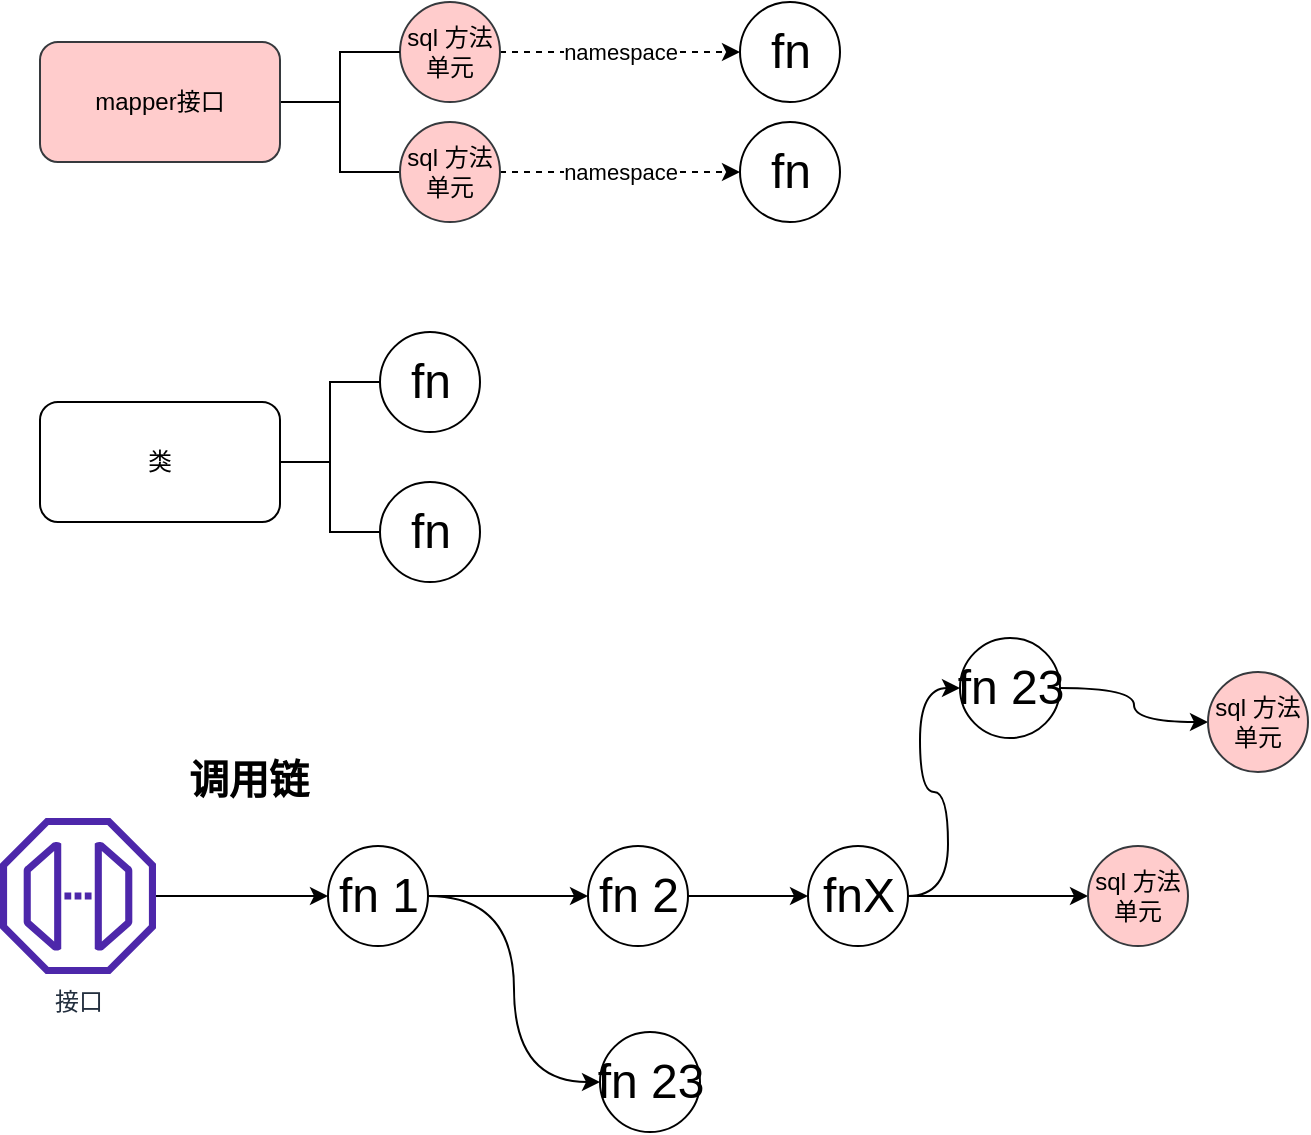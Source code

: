 <mxfile version="24.4.8" type="device" pages="7">
  <diagram name="逻辑结构" id="wzI5QQDXtyOW2s7RpWYc">
    <mxGraphModel dx="2224" dy="817" grid="1" gridSize="10" guides="1" tooltips="1" connect="1" arrows="1" fold="1" page="1" pageScale="1" pageWidth="827" pageHeight="1169" math="0" shadow="0">
      <root>
        <mxCell id="0" />
        <mxCell id="1" parent="0" />
        <mxCell id="XVVTO5crl5HQDx7KpsBY-3" value="namespace" style="edgeStyle=orthogonalEdgeStyle;rounded=0;orthogonalLoop=1;jettySize=auto;html=1;entryX=0;entryY=0.5;entryDx=0;entryDy=0;entryPerimeter=0;dashed=1;" parent="1" source="Cn-hPf7OGAGF8lIj-9K2-1" target="XVVTO5crl5HQDx7KpsBY-1" edge="1">
          <mxGeometry relative="1" as="geometry" />
        </mxCell>
        <mxCell id="Cn-hPf7OGAGF8lIj-9K2-1" value="sql 方法单元" style="ellipse;whiteSpace=wrap;html=1;aspect=fixed;fillColor=#ffcccc;strokeColor=#36393d;" parent="1" vertex="1">
          <mxGeometry x="-40" y="125" width="50" height="50" as="geometry" />
        </mxCell>
        <mxCell id="Cn-hPf7OGAGF8lIj-9K2-20" style="edgeStyle=orthogonalEdgeStyle;rounded=0;orthogonalLoop=1;jettySize=auto;html=1;endArrow=none;endFill=0;" parent="1" source="Cn-hPf7OGAGF8lIj-9K2-2" target="Cn-hPf7OGAGF8lIj-9K2-1" edge="1">
          <mxGeometry relative="1" as="geometry" />
        </mxCell>
        <mxCell id="Cn-hPf7OGAGF8lIj-9K2-21" style="edgeStyle=orthogonalEdgeStyle;rounded=0;orthogonalLoop=1;jettySize=auto;html=1;entryX=0;entryY=0.5;entryDx=0;entryDy=0;endArrow=none;endFill=0;" parent="1" source="Cn-hPf7OGAGF8lIj-9K2-2" target="Cn-hPf7OGAGF8lIj-9K2-22" edge="1">
          <mxGeometry relative="1" as="geometry">
            <mxPoint x="-50" y="225" as="targetPoint" />
          </mxGeometry>
        </mxCell>
        <mxCell id="Cn-hPf7OGAGF8lIj-9K2-2" value="mapper接口" style="rounded=1;whiteSpace=wrap;html=1;fillColor=#ffcccc;strokeColor=#36393d;" parent="1" vertex="1">
          <mxGeometry x="-220" y="145" width="120" height="60" as="geometry" />
        </mxCell>
        <mxCell id="Cn-hPf7OGAGF8lIj-9K2-24" style="edgeStyle=orthogonalEdgeStyle;rounded=0;orthogonalLoop=1;jettySize=auto;html=1;entryX=0;entryY=0.5;entryDx=0;entryDy=0;entryPerimeter=0;" parent="1" source="Cn-hPf7OGAGF8lIj-9K2-3" target="Cn-hPf7OGAGF8lIj-9K2-17" edge="1">
          <mxGeometry relative="1" as="geometry" />
        </mxCell>
        <mxCell id="Cn-hPf7OGAGF8lIj-9K2-3" value="接口" style="sketch=0;outlineConnect=0;fontColor=#232F3E;gradientColor=none;fillColor=#4D27AA;strokeColor=none;dashed=0;verticalLabelPosition=bottom;verticalAlign=top;align=center;html=1;fontSize=12;fontStyle=0;aspect=fixed;pointerEvents=1;shape=mxgraph.aws4.endpoint;" parent="1" vertex="1">
          <mxGeometry x="-240" y="533" width="78" height="78" as="geometry" />
        </mxCell>
        <mxCell id="Cn-hPf7OGAGF8lIj-9K2-8" value="fn" style="shape=mxgraph.electrical.abstract.function;html=1;shadow=0;dashed=0;align=center;strokeWidth=1;fontSize=24" parent="1" vertex="1">
          <mxGeometry x="-50" y="290" width="50" height="50" as="geometry" />
        </mxCell>
        <mxCell id="Cn-hPf7OGAGF8lIj-9K2-11" style="edgeStyle=orthogonalEdgeStyle;rounded=0;orthogonalLoop=1;jettySize=auto;html=1;entryX=0;entryY=0.5;entryDx=0;entryDy=0;entryPerimeter=0;endArrow=none;endFill=0;" parent="1" source="Cn-hPf7OGAGF8lIj-9K2-10" target="Cn-hPf7OGAGF8lIj-9K2-8" edge="1">
          <mxGeometry relative="1" as="geometry" />
        </mxCell>
        <mxCell id="Cn-hPf7OGAGF8lIj-9K2-13" style="edgeStyle=orthogonalEdgeStyle;rounded=0;orthogonalLoop=1;jettySize=auto;html=1;endArrow=none;endFill=0;" parent="1" source="Cn-hPf7OGAGF8lIj-9K2-10" target="Cn-hPf7OGAGF8lIj-9K2-12" edge="1">
          <mxGeometry relative="1" as="geometry" />
        </mxCell>
        <mxCell id="Cn-hPf7OGAGF8lIj-9K2-10" value="类" style="rounded=1;whiteSpace=wrap;html=1;" parent="1" vertex="1">
          <mxGeometry x="-220" y="325" width="120" height="60" as="geometry" />
        </mxCell>
        <mxCell id="Cn-hPf7OGAGF8lIj-9K2-12" value="fn" style="shape=mxgraph.electrical.abstract.function;html=1;shadow=0;dashed=0;align=center;strokeWidth=1;fontSize=24" parent="1" vertex="1">
          <mxGeometry x="-50" y="365" width="50" height="50" as="geometry" />
        </mxCell>
        <mxCell id="Cn-hPf7OGAGF8lIj-9K2-26" style="edgeStyle=orthogonalEdgeStyle;rounded=0;orthogonalLoop=1;jettySize=auto;html=1;exitX=1;exitY=0.5;exitDx=0;exitDy=0;exitPerimeter=0;entryX=0;entryY=0.5;entryDx=0;entryDy=0;" parent="1" source="Cn-hPf7OGAGF8lIj-9K2-14" target="Cn-hPf7OGAGF8lIj-9K2-25" edge="1">
          <mxGeometry relative="1" as="geometry" />
        </mxCell>
        <mxCell id="N62CyuTJToG6WbU0pG4c-4" style="edgeStyle=orthogonalEdgeStyle;curved=1;rounded=0;orthogonalLoop=1;jettySize=auto;html=1;entryX=0;entryY=0.5;entryDx=0;entryDy=0;entryPerimeter=0;" parent="1" source="Cn-hPf7OGAGF8lIj-9K2-14" target="N62CyuTJToG6WbU0pG4c-3" edge="1">
          <mxGeometry relative="1" as="geometry" />
        </mxCell>
        <mxCell id="Cn-hPf7OGAGF8lIj-9K2-14" value="fnX" style="shape=mxgraph.electrical.abstract.function;html=1;shadow=0;dashed=0;align=center;strokeWidth=1;fontSize=24" parent="1" vertex="1">
          <mxGeometry x="164" y="547" width="50" height="50" as="geometry" />
        </mxCell>
        <mxCell id="Cn-hPf7OGAGF8lIj-9K2-16" style="edgeStyle=orthogonalEdgeStyle;rounded=0;orthogonalLoop=1;jettySize=auto;html=1;exitX=1;exitY=0.5;exitDx=0;exitDy=0;exitPerimeter=0;" parent="1" source="Cn-hPf7OGAGF8lIj-9K2-15" target="Cn-hPf7OGAGF8lIj-9K2-14" edge="1">
          <mxGeometry relative="1" as="geometry" />
        </mxCell>
        <mxCell id="Cn-hPf7OGAGF8lIj-9K2-15" value="fn 2" style="shape=mxgraph.electrical.abstract.function;html=1;shadow=0;dashed=0;align=center;strokeWidth=1;fontSize=24" parent="1" vertex="1">
          <mxGeometry x="54" y="547" width="50" height="50" as="geometry" />
        </mxCell>
        <mxCell id="Cn-hPf7OGAGF8lIj-9K2-18" style="edgeStyle=orthogonalEdgeStyle;rounded=0;orthogonalLoop=1;jettySize=auto;html=1;" parent="1" source="Cn-hPf7OGAGF8lIj-9K2-17" target="Cn-hPf7OGAGF8lIj-9K2-15" edge="1">
          <mxGeometry relative="1" as="geometry" />
        </mxCell>
        <mxCell id="N62CyuTJToG6WbU0pG4c-2" style="edgeStyle=orthogonalEdgeStyle;curved=1;rounded=0;orthogonalLoop=1;jettySize=auto;html=1;exitX=1;exitY=0.5;exitDx=0;exitDy=0;exitPerimeter=0;entryX=0;entryY=0.5;entryDx=0;entryDy=0;entryPerimeter=0;" parent="1" source="Cn-hPf7OGAGF8lIj-9K2-17" target="N62CyuTJToG6WbU0pG4c-1" edge="1">
          <mxGeometry relative="1" as="geometry" />
        </mxCell>
        <mxCell id="Cn-hPf7OGAGF8lIj-9K2-17" value="fn 1" style="shape=mxgraph.electrical.abstract.function;html=1;shadow=0;dashed=0;align=center;strokeWidth=1;fontSize=24" parent="1" vertex="1">
          <mxGeometry x="-76" y="547" width="50" height="50" as="geometry" />
        </mxCell>
        <mxCell id="Cn-hPf7OGAGF8lIj-9K2-19" value="&lt;b style=&quot;font-size: 20px;&quot;&gt;调用链&lt;/b&gt;" style="text;html=1;align=center;verticalAlign=middle;resizable=0;points=[];autosize=1;strokeColor=none;fillColor=none;" parent="1" vertex="1">
          <mxGeometry x="-156" y="493" width="80" height="40" as="geometry" />
        </mxCell>
        <mxCell id="XVVTO5crl5HQDx7KpsBY-4" value="namespace" style="edgeStyle=orthogonalEdgeStyle;rounded=0;orthogonalLoop=1;jettySize=auto;html=1;entryX=0;entryY=0.5;entryDx=0;entryDy=0;entryPerimeter=0;dashed=1;" parent="1" source="Cn-hPf7OGAGF8lIj-9K2-22" target="XVVTO5crl5HQDx7KpsBY-2" edge="1">
          <mxGeometry relative="1" as="geometry" />
        </mxCell>
        <mxCell id="Cn-hPf7OGAGF8lIj-9K2-22" value="sql 方法单元" style="ellipse;whiteSpace=wrap;html=1;aspect=fixed;fillColor=#ffcccc;strokeColor=#36393d;" parent="1" vertex="1">
          <mxGeometry x="-40" y="185" width="50" height="50" as="geometry" />
        </mxCell>
        <mxCell id="Cn-hPf7OGAGF8lIj-9K2-25" value="sql 方法单元" style="ellipse;whiteSpace=wrap;html=1;aspect=fixed;fillColor=#ffcccc;strokeColor=#36393d;" parent="1" vertex="1">
          <mxGeometry x="304" y="547" width="50" height="50" as="geometry" />
        </mxCell>
        <mxCell id="XVVTO5crl5HQDx7KpsBY-1" value="fn" style="shape=mxgraph.electrical.abstract.function;html=1;shadow=0;dashed=0;align=center;strokeWidth=1;fontSize=24" parent="1" vertex="1">
          <mxGeometry x="130" y="125" width="50" height="50" as="geometry" />
        </mxCell>
        <mxCell id="XVVTO5crl5HQDx7KpsBY-2" value="fn" style="shape=mxgraph.electrical.abstract.function;html=1;shadow=0;dashed=0;align=center;strokeWidth=1;fontSize=24" parent="1" vertex="1">
          <mxGeometry x="130" y="185" width="50" height="50" as="geometry" />
        </mxCell>
        <mxCell id="N62CyuTJToG6WbU0pG4c-1" value="fn 23" style="shape=mxgraph.electrical.abstract.function;html=1;shadow=0;dashed=0;align=center;strokeWidth=1;fontSize=24" parent="1" vertex="1">
          <mxGeometry x="60" y="640" width="50" height="50" as="geometry" />
        </mxCell>
        <mxCell id="N62CyuTJToG6WbU0pG4c-6" style="edgeStyle=orthogonalEdgeStyle;curved=1;rounded=0;orthogonalLoop=1;jettySize=auto;html=1;entryX=0;entryY=0.5;entryDx=0;entryDy=0;" parent="1" source="N62CyuTJToG6WbU0pG4c-3" target="N62CyuTJToG6WbU0pG4c-5" edge="1">
          <mxGeometry relative="1" as="geometry" />
        </mxCell>
        <mxCell id="N62CyuTJToG6WbU0pG4c-3" value="fn 23" style="shape=mxgraph.electrical.abstract.function;html=1;shadow=0;dashed=0;align=center;strokeWidth=1;fontSize=24" parent="1" vertex="1">
          <mxGeometry x="240" y="443" width="50" height="50" as="geometry" />
        </mxCell>
        <mxCell id="N62CyuTJToG6WbU0pG4c-5" value="sql 方法单元" style="ellipse;whiteSpace=wrap;html=1;aspect=fixed;fillColor=#ffcccc;strokeColor=#36393d;" parent="1" vertex="1">
          <mxGeometry x="364" y="460" width="50" height="50" as="geometry" />
        </mxCell>
      </root>
    </mxGraphModel>
  </diagram>
  <diagram id="GqTzQstrle28dmK3oEro" name="代码解析器">
    <mxGraphModel dx="1936" dy="1824" grid="1" gridSize="10" guides="1" tooltips="1" connect="1" arrows="1" fold="1" page="1" pageScale="1" pageWidth="827" pageHeight="1169" math="0" shadow="0">
      <root>
        <mxCell id="0" />
        <mxCell id="1" parent="0" />
        <mxCell id="2RRzTl5kCZ4lqZ2NzNry-1" value="sql mxl文本" style="html=1;verticalLabelPosition=bottom;align=center;labelBackgroundColor=#ffffff;verticalAlign=top;strokeWidth=2;strokeColor=#36393d;shadow=0;dashed=0;shape=mxgraph.ios7.icons.document;fillColor=#ffcccc;" parent="1" vertex="1">
          <mxGeometry x="-310" y="185" width="50" height="75" as="geometry" />
        </mxCell>
        <mxCell id="2RRzTl5kCZ4lqZ2NzNry-2" style="edgeStyle=orthogonalEdgeStyle;rounded=0;orthogonalLoop=1;jettySize=auto;html=1;entryX=0.1;entryY=0.5;entryDx=0;entryDy=0;entryPerimeter=0;" parent="1" source="2RRzTl5kCZ4lqZ2NzNry-3" target="2RRzTl5kCZ4lqZ2NzNry-4" edge="1">
          <mxGeometry relative="1" as="geometry" />
        </mxCell>
        <mxCell id="2RRzTl5kCZ4lqZ2NzNry-3" value="xml代码文本&lt;br&gt;解析器" style="rounded=1;whiteSpace=wrap;html=1;" parent="1" vertex="1">
          <mxGeometry x="-90" y="200" width="120" height="60" as="geometry" />
        </mxCell>
        <mxCell id="2RRzTl5kCZ4lqZ2NzNry-4" value="" style="shape=curlyBracket;whiteSpace=wrap;html=1;rounded=1;labelPosition=left;verticalLabelPosition=middle;align=right;verticalAlign=middle;" parent="1" vertex="1">
          <mxGeometry x="90" y="130" width="40" height="200" as="geometry" />
        </mxCell>
        <mxCell id="2RRzTl5kCZ4lqZ2NzNry-7" style="edgeStyle=orthogonalEdgeStyle;rounded=0;orthogonalLoop=1;jettySize=auto;html=1;entryX=0;entryY=0.5;entryDx=0;entryDy=0;" parent="1" source="2RRzTl5kCZ4lqZ2NzNry-8" target="PyG1PNLJajJWmd28tjL7-1" edge="1">
          <mxGeometry relative="1" as="geometry">
            <mxPoint x="330" y="140" as="targetPoint" />
          </mxGeometry>
        </mxCell>
        <mxCell id="2RRzTl5kCZ4lqZ2NzNry-8" value="sql 内容块" style="rounded=1;whiteSpace=wrap;html=1;" parent="1" vertex="1">
          <mxGeometry x="140" y="110" width="120" height="60" as="geometry" />
        </mxCell>
        <mxCell id="2RRzTl5kCZ4lqZ2NzNry-9" style="edgeStyle=orthogonalEdgeStyle;rounded=0;orthogonalLoop=1;jettySize=auto;html=1;entryX=0;entryY=0.5;entryDx=0;entryDy=0;" parent="1" source="2RRzTl5kCZ4lqZ2NzNry-10" target="PyG1PNLJajJWmd28tjL7-3" edge="1">
          <mxGeometry relative="1" as="geometry">
            <mxPoint x="330" y="230" as="targetPoint" />
          </mxGeometry>
        </mxCell>
        <mxCell id="2RRzTl5kCZ4lqZ2NzNry-10" value="sql 内容块" style="rounded=1;whiteSpace=wrap;html=1;" parent="1" vertex="1">
          <mxGeometry x="140" y="200" width="120" height="60" as="geometry" />
        </mxCell>
        <mxCell id="2RRzTl5kCZ4lqZ2NzNry-11" style="edgeStyle=orthogonalEdgeStyle;rounded=0;orthogonalLoop=1;jettySize=auto;html=1;entryX=0;entryY=0.5;entryDx=0;entryDy=0;" parent="1" source="2RRzTl5kCZ4lqZ2NzNry-12" target="PyG1PNLJajJWmd28tjL7-2" edge="1">
          <mxGeometry relative="1" as="geometry">
            <mxPoint x="330" y="320" as="targetPoint" />
          </mxGeometry>
        </mxCell>
        <mxCell id="2RRzTl5kCZ4lqZ2NzNry-12" value="sql 内容块" style="rounded=1;whiteSpace=wrap;html=1;" parent="1" vertex="1">
          <mxGeometry x="140" y="290" width="120" height="60" as="geometry" />
        </mxCell>
        <mxCell id="2RRzTl5kCZ4lqZ2NzNry-14" style="edgeStyle=orthogonalEdgeStyle;rounded=0;orthogonalLoop=1;jettySize=auto;html=1;entryX=0;entryY=0.5;entryDx=0;entryDy=0;exitX=1.03;exitY=0.59;exitDx=0;exitDy=0;exitPerimeter=0;" parent="1" source="2RRzTl5kCZ4lqZ2NzNry-1" target="2RRzTl5kCZ4lqZ2NzNry-3" edge="1">
          <mxGeometry relative="1" as="geometry">
            <mxPoint x="-260" y="230" as="sourcePoint" />
          </mxGeometry>
        </mxCell>
        <mxCell id="PyG1PNLJajJWmd28tjL7-1" value="sql 方法单元" style="ellipse;whiteSpace=wrap;html=1;aspect=fixed;fillColor=#ffcccc;strokeColor=#36393d;" parent="1" vertex="1">
          <mxGeometry x="330" y="115" width="50" height="50" as="geometry" />
        </mxCell>
        <mxCell id="PyG1PNLJajJWmd28tjL7-2" value="sql 方法单元" style="ellipse;whiteSpace=wrap;html=1;aspect=fixed;fillColor=#ffcccc;strokeColor=#36393d;" parent="1" vertex="1">
          <mxGeometry x="330" y="295" width="50" height="50" as="geometry" />
        </mxCell>
        <mxCell id="PyG1PNLJajJWmd28tjL7-3" value="sql 方法单元" style="ellipse;whiteSpace=wrap;html=1;aspect=fixed;fillColor=#ffcccc;strokeColor=#36393d;" parent="1" vertex="1">
          <mxGeometry x="330" y="205" width="50" height="50" as="geometry" />
        </mxCell>
        <mxCell id="WNjVGBiuEntIVNxi0-m8-2" style="edgeStyle=orthogonalEdgeStyle;rounded=0;orthogonalLoop=1;jettySize=auto;html=1;entryX=0;entryY=0.5;entryDx=0;entryDy=0;" parent="1" source="WNjVGBiuEntIVNxi0-m8-1" target="WNjVGBiuEntIVNxi0-m8-3" edge="1">
          <mxGeometry relative="1" as="geometry">
            <mxPoint x="-130" y="-50" as="targetPoint" />
          </mxGeometry>
        </mxCell>
        <mxCell id="WNjVGBiuEntIVNxi0-m8-1" value=".class 文件" style="html=1;verticalLabelPosition=bottom;align=center;labelBackgroundColor=#ffffff;verticalAlign=top;strokeWidth=2;strokeColor=#9673a6;shadow=0;dashed=0;shape=mxgraph.ios7.icons.document;fillColor=#e1d5e7;" parent="1" vertex="1">
          <mxGeometry x="-310" y="-87.5" width="50" height="75" as="geometry" />
        </mxCell>
        <mxCell id="WNjVGBiuEntIVNxi0-m8-14" style="edgeStyle=orthogonalEdgeStyle;rounded=0;orthogonalLoop=1;jettySize=auto;html=1;entryX=0.1;entryY=0.5;entryDx=0;entryDy=0;entryPerimeter=0;" parent="1" source="WNjVGBiuEntIVNxi0-m8-3" target="WNjVGBiuEntIVNxi0-m8-4" edge="1">
          <mxGeometry relative="1" as="geometry" />
        </mxCell>
        <mxCell id="WNjVGBiuEntIVNxi0-m8-3" value="sootup 字节码解析器" style="rounded=1;whiteSpace=wrap;html=1;" parent="1" vertex="1">
          <mxGeometry x="-110" y="-80" width="120" height="60" as="geometry" />
        </mxCell>
        <mxCell id="WNjVGBiuEntIVNxi0-m8-4" value="" style="shape=curlyBracket;whiteSpace=wrap;html=1;rounded=1;labelPosition=left;verticalLabelPosition=middle;align=right;verticalAlign=middle;" parent="1" vertex="1">
          <mxGeometry x="80" y="-150" width="40" height="200" as="geometry" />
        </mxCell>
        <mxCell id="WNjVGBiuEntIVNxi0-m8-5" value="fn" style="shape=mxgraph.electrical.abstract.function;html=1;shadow=0;dashed=0;align=center;strokeWidth=1;fontSize=24" parent="1" vertex="1">
          <mxGeometry x="160" y="-180" width="50" height="50" as="geometry" />
        </mxCell>
        <mxCell id="WNjVGBiuEntIVNxi0-m8-6" value="fn" style="shape=mxgraph.electrical.abstract.function;html=1;shadow=0;dashed=0;align=center;strokeWidth=1;fontSize=24" parent="1" vertex="1">
          <mxGeometry x="160" y="-90" width="50" height="50" as="geometry" />
        </mxCell>
        <mxCell id="WNjVGBiuEntIVNxi0-m8-13" value="fn" style="shape=mxgraph.electrical.abstract.function;html=1;shadow=0;dashed=0;align=center;strokeWidth=1;fontSize=24" parent="1" vertex="1">
          <mxGeometry x="160" width="50" height="50" as="geometry" />
        </mxCell>
        <mxCell id="WNjVGBiuEntIVNxi0-m8-15" value="class  type Hierarchy" style="swimlane;startSize=20;horizontal=1;childLayout=treeLayout;horizontalTree=0;resizable=0;containerType=tree;fontSize=12;" parent="1" vertex="1">
          <mxGeometry x="260" y="-160" width="280" height="190" as="geometry" />
        </mxCell>
        <mxCell id="WNjVGBiuEntIVNxi0-m8-16" value="partent" style="whiteSpace=wrap;html=1;" parent="WNjVGBiuEntIVNxi0-m8-15" vertex="1">
          <mxGeometry x="90" y="40" width="100" height="40" as="geometry" />
        </mxCell>
        <mxCell id="WNjVGBiuEntIVNxi0-m8-17" value="Child 1" style="whiteSpace=wrap;html=1;" parent="WNjVGBiuEntIVNxi0-m8-15" vertex="1">
          <mxGeometry x="20" y="130" width="100" height="40" as="geometry" />
        </mxCell>
        <mxCell id="WNjVGBiuEntIVNxi0-m8-18" value="" style="edgeStyle=elbowEdgeStyle;elbow=vertical;html=1;rounded=1;curved=0;sourcePerimeterSpacing=0;targetPerimeterSpacing=0;startSize=6;endSize=6;" parent="WNjVGBiuEntIVNxi0-m8-15" source="WNjVGBiuEntIVNxi0-m8-16" target="WNjVGBiuEntIVNxi0-m8-17" edge="1">
          <mxGeometry relative="1" as="geometry" />
        </mxCell>
        <mxCell id="WNjVGBiuEntIVNxi0-m8-19" value="Child 2" style="whiteSpace=wrap;html=1;" parent="WNjVGBiuEntIVNxi0-m8-15" vertex="1">
          <mxGeometry x="160" y="130" width="100" height="40" as="geometry" />
        </mxCell>
        <mxCell id="WNjVGBiuEntIVNxi0-m8-20" value="" style="edgeStyle=elbowEdgeStyle;elbow=vertical;html=1;rounded=1;curved=0;sourcePerimeterSpacing=0;targetPerimeterSpacing=0;startSize=6;endSize=6;" parent="WNjVGBiuEntIVNxi0-m8-15" source="WNjVGBiuEntIVNxi0-m8-16" target="WNjVGBiuEntIVNxi0-m8-19" edge="1">
          <mxGeometry relative="1" as="geometry" />
        </mxCell>
      </root>
    </mxGraphModel>
  </diagram>
  <diagram id="8yG1hDNmpiNghqKl5Uv5" name="工作流程图">
    <mxGraphModel dx="2224" dy="817" grid="1" gridSize="10" guides="1" tooltips="1" connect="1" arrows="1" fold="1" page="1" pageScale="1" pageWidth="827" pageHeight="1169" math="0" shadow="0">
      <root>
        <mxCell id="0" />
        <mxCell id="1" parent="0" />
        <mxCell id="f1t-it8e9iLRBK-_TcZ8-14" style="rounded=0;orthogonalLoop=1;jettySize=auto;html=1;exitX=0;exitY=1;exitDx=0;exitDy=0;entryX=0.272;entryY=-0.008;entryDx=0;entryDy=0;entryPerimeter=0;" parent="1" source="kYILncMEgiCh80bHaP71-1" target="f1t-it8e9iLRBK-_TcZ8-4" edge="1">
          <mxGeometry relative="1" as="geometry">
            <mxPoint x="-250" y="510" as="targetPoint" />
          </mxGeometry>
        </mxCell>
        <mxCell id="f1t-it8e9iLRBK-_TcZ8-18" value="入库" style="edgeStyle=orthogonalEdgeStyle;rounded=0;orthogonalLoop=1;jettySize=auto;html=1;exitX=0.75;exitY=1;exitDx=0;exitDy=0;entryX=1;entryY=0.5;entryDx=0;entryDy=0;dashed=1;" parent="1" source="kYILncMEgiCh80bHaP71-1" target="f1t-it8e9iLRBK-_TcZ8-4" edge="1">
          <mxGeometry x="0.55" relative="1" as="geometry">
            <mxPoint as="offset" />
          </mxGeometry>
        </mxCell>
        <mxCell id="f1t-it8e9iLRBK-_TcZ8-20" style="edgeStyle=orthogonalEdgeStyle;rounded=0;orthogonalLoop=1;jettySize=auto;html=1;entryX=0;entryY=0.5;entryDx=0;entryDy=0;" parent="1" source="kYILncMEgiCh80bHaP71-1" target="pCocjGnZ7pE_UdO_qd1F-2" edge="1">
          <mxGeometry relative="1" as="geometry" />
        </mxCell>
        <mxCell id="kYILncMEgiCh80bHaP71-1" value="java 函数引用解析器" style="rounded=1;whiteSpace=wrap;html=1;" parent="1" vertex="1">
          <mxGeometry x="-140" y="330" width="120" height="60" as="geometry" />
        </mxCell>
        <mxCell id="f1t-it8e9iLRBK-_TcZ8-10" style="edgeStyle=orthogonalEdgeStyle;rounded=0;orthogonalLoop=1;jettySize=auto;html=1;entryX=0;entryY=0.5;entryDx=0;entryDy=0;" parent="1" source="pCocjGnZ7pE_UdO_qd1F-1" target="kYILncMEgiCh80bHaP71-1" edge="1">
          <mxGeometry relative="1" as="geometry" />
        </mxCell>
        <mxCell id="f1t-it8e9iLRBK-_TcZ8-19" value="入库" style="edgeStyle=orthogonalEdgeStyle;rounded=0;orthogonalLoop=1;jettySize=auto;html=1;exitX=0.5;exitY=1;exitDx=0;exitDy=0;entryX=0;entryY=0.7;entryDx=0;entryDy=0;dashed=1;" parent="1" source="pCocjGnZ7pE_UdO_qd1F-1" target="f1t-it8e9iLRBK-_TcZ8-4" edge="1">
          <mxGeometry relative="1" as="geometry" />
        </mxCell>
        <mxCell id="pCocjGnZ7pE_UdO_qd1F-1" value="java代码文本&lt;br&gt;解析器" style="rounded=1;whiteSpace=wrap;html=1;fillColor=#cce5ff;strokeColor=#36393d;" parent="1" vertex="1">
          <mxGeometry x="-370" y="330" width="120" height="60" as="geometry" />
        </mxCell>
        <mxCell id="f1t-it8e9iLRBK-_TcZ8-24" value="入库" style="edgeStyle=orthogonalEdgeStyle;rounded=0;orthogonalLoop=1;jettySize=auto;html=1;dashed=1;entryX=1;entryY=0.7;entryDx=0;entryDy=0;exitX=0.5;exitY=1;exitDx=0;exitDy=0;" parent="1" source="f1t-it8e9iLRBK-_TcZ8-25" target="f1t-it8e9iLRBK-_TcZ8-4" edge="1">
          <mxGeometry relative="1" as="geometry">
            <mxPoint x="290" y="750" as="targetPoint" />
          </mxGeometry>
        </mxCell>
        <mxCell id="f1t-it8e9iLRBK-_TcZ8-28" style="edgeStyle=orthogonalEdgeStyle;rounded=0;orthogonalLoop=1;jettySize=auto;html=1;" parent="1" source="pCocjGnZ7pE_UdO_qd1F-2" target="f1t-it8e9iLRBK-_TcZ8-27" edge="1">
          <mxGeometry relative="1" as="geometry" />
        </mxCell>
        <mxCell id="pCocjGnZ7pE_UdO_qd1F-2" value="xml代码文本&lt;br&gt;解析器" style="rounded=1;whiteSpace=wrap;html=1;fillColor=#ffcccc;strokeColor=#36393d;" parent="1" vertex="1">
          <mxGeometry x="140" y="330" width="120" height="60" as="geometry" />
        </mxCell>
        <mxCell id="f1t-it8e9iLRBK-_TcZ8-22" style="edgeStyle=orthogonalEdgeStyle;rounded=0;orthogonalLoop=1;jettySize=auto;html=1;entryX=0.5;entryY=0;entryDx=0;entryDy=0;" parent="1" source="f1t-it8e9iLRBK-_TcZ8-1" target="pCocjGnZ7pE_UdO_qd1F-1" edge="1">
          <mxGeometry relative="1" as="geometry" />
        </mxCell>
        <mxCell id="f1t-it8e9iLRBK-_TcZ8-1" value=".java 代码文本" style="html=1;verticalLabelPosition=bottom;align=center;labelBackgroundColor=#ffffff;verticalAlign=top;strokeWidth=2;strokeColor=#0080F0;shadow=0;dashed=0;shape=mxgraph.ios7.icons.document;" parent="1" vertex="1">
          <mxGeometry x="-335" y="160" width="50" height="75" as="geometry" />
        </mxCell>
        <mxCell id="f1t-it8e9iLRBK-_TcZ8-21" style="edgeStyle=orthogonalEdgeStyle;rounded=0;orthogonalLoop=1;jettySize=auto;html=1;entryX=0.5;entryY=0;entryDx=0;entryDy=0;" parent="1" source="f1t-it8e9iLRBK-_TcZ8-2" target="pCocjGnZ7pE_UdO_qd1F-2" edge="1">
          <mxGeometry relative="1" as="geometry" />
        </mxCell>
        <mxCell id="f1t-it8e9iLRBK-_TcZ8-2" value="sql mxl文本" style="html=1;verticalLabelPosition=bottom;align=center;labelBackgroundColor=#ffffff;verticalAlign=top;strokeWidth=2;strokeColor=#36393d;shadow=0;dashed=0;shape=mxgraph.ios7.icons.document;fillColor=#ffcccc;" parent="1" vertex="1">
          <mxGeometry x="175" y="160" width="50" height="75" as="geometry" />
        </mxCell>
        <mxCell id="f1t-it8e9iLRBK-_TcZ8-5" style="edgeStyle=orthogonalEdgeStyle;rounded=0;orthogonalLoop=1;jettySize=auto;html=1;exitX=1;exitY=0.5;exitDx=0;exitDy=0;" parent="1" source="34i_ZzVUbsNG19LsOs34-1" target="pCocjGnZ7pE_UdO_qd1F-1" edge="1">
          <mxGeometry relative="1" as="geometry" />
        </mxCell>
        <mxCell id="34i_ZzVUbsNG19LsOs34-2" style="edgeStyle=orthogonalEdgeStyle;curved=1;rounded=0;orthogonalLoop=1;jettySize=auto;html=1;entryX=0;entryY=0.5;entryDx=0;entryDy=0;" parent="1" source="f1t-it8e9iLRBK-_TcZ8-3" target="34i_ZzVUbsNG19LsOs34-1" edge="1">
          <mxGeometry relative="1" as="geometry" />
        </mxCell>
        <mxCell id="f1t-it8e9iLRBK-_TcZ8-3" value="开始" style="strokeWidth=2;html=1;shape=mxgraph.flowchart.start_1;whiteSpace=wrap;" parent="1" vertex="1">
          <mxGeometry x="-820" y="330" width="100" height="60" as="geometry" />
        </mxCell>
        <mxCell id="f1t-it8e9iLRBK-_TcZ8-11" style="rounded=0;orthogonalLoop=1;jettySize=auto;html=1;exitX=0.395;exitY=0.012;exitDx=0;exitDy=0;exitPerimeter=0;entryX=0.153;entryY=1.03;entryDx=0;entryDy=0;entryPerimeter=0;" parent="1" source="f1t-it8e9iLRBK-_TcZ8-4" target="kYILncMEgiCh80bHaP71-1" edge="1">
          <mxGeometry relative="1" as="geometry">
            <mxPoint x="-120" y="420" as="targetPoint" />
          </mxGeometry>
        </mxCell>
        <mxCell id="f1t-it8e9iLRBK-_TcZ8-33" style="edgeStyle=orthogonalEdgeStyle;rounded=0;orthogonalLoop=1;jettySize=auto;html=1;entryX=0.5;entryY=0;entryDx=0;entryDy=0;" parent="1" source="f1t-it8e9iLRBK-_TcZ8-4" target="f1t-it8e9iLRBK-_TcZ8-34" edge="1">
          <mxGeometry relative="1" as="geometry">
            <mxPoint x="-110" y="970" as="targetPoint" />
          </mxGeometry>
        </mxCell>
        <mxCell id="f1t-it8e9iLRBK-_TcZ8-4" value="储存" style="shape=datastore;whiteSpace=wrap;html=1;fillColor=#cdeb8b;strokeColor=#36393d;" parent="1" vertex="1">
          <mxGeometry x="-170" y="700" width="120" height="100" as="geometry" />
        </mxCell>
        <mxCell id="f1t-it8e9iLRBK-_TcZ8-12" value="类 - 方法 -&amp;nbsp; 代码块" style="shape=parallelogram;html=1;strokeWidth=2;perimeter=parallelogramPerimeter;whiteSpace=wrap;rounded=1;arcSize=12;size=0.23;" parent="1" vertex="1">
          <mxGeometry x="-413" y="500" width="157" height="60" as="geometry" />
        </mxCell>
        <mxCell id="f1t-it8e9iLRBK-_TcZ8-13" value="类 - 方法 -&amp;nbsp; 代码块" style="shape=parallelogram;html=1;strokeWidth=2;perimeter=parallelogramPerimeter;whiteSpace=wrap;rounded=1;arcSize=12;size=0.23;" parent="1" vertex="1">
          <mxGeometry x="-230" y="570" width="157" height="60" as="geometry" />
        </mxCell>
        <mxCell id="f1t-it8e9iLRBK-_TcZ8-15" value="方法 - 方法 调用父子关系" style="shape=parallelogram;html=1;strokeWidth=2;perimeter=parallelogramPerimeter;whiteSpace=wrap;rounded=1;arcSize=12;size=0.23;" parent="1" vertex="1">
          <mxGeometry x="-87" y="490" width="107" height="50" as="geometry" />
        </mxCell>
        <mxCell id="f1t-it8e9iLRBK-_TcZ8-26" value="" style="edgeStyle=orthogonalEdgeStyle;rounded=0;orthogonalLoop=1;jettySize=auto;html=1;dashed=1;entryX=1;entryY=0.7;entryDx=0;entryDy=0;exitX=0.5;exitY=1;exitDx=0;exitDy=0;" parent="1" source="pCocjGnZ7pE_UdO_qd1F-2" target="f1t-it8e9iLRBK-_TcZ8-25" edge="1">
          <mxGeometry relative="1" as="geometry">
            <mxPoint x="-50" y="770" as="targetPoint" />
            <mxPoint x="200" y="390" as="sourcePoint" />
          </mxGeometry>
        </mxCell>
        <mxCell id="f1t-it8e9iLRBK-_TcZ8-25" value="sql id- sql内容块" style="shape=parallelogram;html=1;strokeWidth=2;perimeter=parallelogramPerimeter;whiteSpace=wrap;rounded=1;arcSize=12;size=0.23;" parent="1" vertex="1">
          <mxGeometry x="130" y="525" width="100" height="60" as="geometry" />
        </mxCell>
        <mxCell id="f1t-it8e9iLRBK-_TcZ8-30" style="edgeStyle=orthogonalEdgeStyle;rounded=0;orthogonalLoop=1;jettySize=auto;html=1;entryX=1;entryY=0.7;entryDx=0;entryDy=0;exitX=0.558;exitY=1.013;exitDx=0;exitDy=0;exitPerimeter=0;dashed=1;" parent="1" source="f1t-it8e9iLRBK-_TcZ8-29" target="f1t-it8e9iLRBK-_TcZ8-4" edge="1">
          <mxGeometry relative="1" as="geometry" />
        </mxCell>
        <mxCell id="f1t-it8e9iLRBK-_TcZ8-27" value="调用链解析器" style="rounded=1;whiteSpace=wrap;html=1;" parent="1" vertex="1">
          <mxGeometry x="380" y="330" width="120" height="60" as="geometry" />
        </mxCell>
        <mxCell id="f1t-it8e9iLRBK-_TcZ8-31" value="" style="edgeStyle=orthogonalEdgeStyle;rounded=0;orthogonalLoop=1;jettySize=auto;html=1;entryX=1;entryY=0.7;entryDx=0;entryDy=0;exitX=0.558;exitY=1.013;exitDx=0;exitDy=0;exitPerimeter=0;dashed=1;" parent="1" source="f1t-it8e9iLRBK-_TcZ8-27" target="f1t-it8e9iLRBK-_TcZ8-29" edge="1">
          <mxGeometry relative="1" as="geometry">
            <mxPoint x="447" y="391" as="sourcePoint" />
            <mxPoint x="-50" y="770" as="targetPoint" />
          </mxGeometry>
        </mxCell>
        <mxCell id="f1t-it8e9iLRBK-_TcZ8-29" value="调用节点父子关系" style="shape=parallelogram;html=1;strokeWidth=2;perimeter=parallelogramPerimeter;whiteSpace=wrap;rounded=1;arcSize=12;size=0.23;" parent="1" vertex="1">
          <mxGeometry x="400" y="525" width="100" height="60" as="geometry" />
        </mxCell>
        <mxCell id="f1t-it8e9iLRBK-_TcZ8-35" style="edgeStyle=orthogonalEdgeStyle;rounded=0;orthogonalLoop=1;jettySize=auto;html=1;" parent="1" source="f1t-it8e9iLRBK-_TcZ8-32" target="f1t-it8e9iLRBK-_TcZ8-34" edge="1">
          <mxGeometry relative="1" as="geometry" />
        </mxCell>
        <mxCell id="f1t-it8e9iLRBK-_TcZ8-32" value="User" style="shape=umlActor;verticalLabelPosition=bottom;verticalAlign=top;html=1;outlineConnect=0;" parent="1" vertex="1">
          <mxGeometry x="-310" y="980" width="30" height="60" as="geometry" />
        </mxCell>
        <mxCell id="f1t-it8e9iLRBK-_TcZ8-36" value="查询条件" style="edgeStyle=orthogonalEdgeStyle;rounded=0;orthogonalLoop=1;jettySize=auto;html=1;exitX=0.346;exitY=-0.016;exitDx=0;exitDy=0;entryX=0.333;entryY=1;entryDx=0;entryDy=0;entryPerimeter=0;exitPerimeter=0;" parent="1" source="f1t-it8e9iLRBK-_TcZ8-34" target="f1t-it8e9iLRBK-_TcZ8-4" edge="1">
          <mxGeometry relative="1" as="geometry" />
        </mxCell>
        <mxCell id="f1t-it8e9iLRBK-_TcZ8-46" style="edgeStyle=orthogonalEdgeStyle;rounded=0;orthogonalLoop=1;jettySize=auto;html=1;entryX=0;entryY=0.5;entryDx=0;entryDy=0;" parent="1" source="f1t-it8e9iLRBK-_TcZ8-34" target="f1t-it8e9iLRBK-_TcZ8-40" edge="1">
          <mxGeometry relative="1" as="geometry" />
        </mxCell>
        <mxCell id="f1t-it8e9iLRBK-_TcZ8-47" value="layout" style="edgeLabel;html=1;align=center;verticalAlign=middle;resizable=0;points=[];" parent="f1t-it8e9iLRBK-_TcZ8-46" vertex="1" connectable="0">
          <mxGeometry x="-0.201" y="-1" relative="1" as="geometry">
            <mxPoint as="offset" />
          </mxGeometry>
        </mxCell>
        <mxCell id="f1t-it8e9iLRBK-_TcZ8-34" value="查询调用关系" style="rounded=1;whiteSpace=wrap;html=1;" parent="1" vertex="1">
          <mxGeometry x="-170" y="980" width="120" height="60" as="geometry" />
        </mxCell>
        <mxCell id="f1t-it8e9iLRBK-_TcZ8-39" value="" style="group" parent="1" vertex="1" connectable="0">
          <mxGeometry x="-106" y="880" width="52" height="30" as="geometry" />
        </mxCell>
        <mxCell id="f1t-it8e9iLRBK-_TcZ8-37" value="调用链" style="html=1;verticalLabelPosition=bottom;align=center;labelBackgroundColor=#ffffff;verticalAlign=top;strokeWidth=2;strokeColor=#0080F0;shadow=0;dashed=0;shape=mxgraph.ios7.icons.link;" parent="f1t-it8e9iLRBK-_TcZ8-39" vertex="1">
          <mxGeometry width="30" height="30" as="geometry" />
        </mxCell>
        <mxCell id="f1t-it8e9iLRBK-_TcZ8-38" value="" style="html=1;verticalLabelPosition=bottom;align=center;labelBackgroundColor=#ffffff;verticalAlign=top;strokeWidth=2;strokeColor=#0080F0;shadow=0;dashed=0;shape=mxgraph.ios7.icons.link;" parent="f1t-it8e9iLRBK-_TcZ8-39" vertex="1">
          <mxGeometry x="22" width="30" height="30" as="geometry" />
        </mxCell>
        <mxCell id="f1t-it8e9iLRBK-_TcZ8-40" value="Vertical Tree Layout" style="swimlane;startSize=20;horizontal=1;childLayout=treeLayout;horizontalTree=0;resizable=0;containerType=tree;fontSize=12;" parent="1" vertex="1">
          <mxGeometry x="150" y="915" width="280" height="190" as="geometry" />
        </mxCell>
        <mxCell id="f1t-it8e9iLRBK-_TcZ8-41" value="Root" style="whiteSpace=wrap;html=1;" parent="f1t-it8e9iLRBK-_TcZ8-40" vertex="1">
          <mxGeometry x="90" y="40" width="100" height="40" as="geometry" />
        </mxCell>
        <mxCell id="f1t-it8e9iLRBK-_TcZ8-42" value="Child 1" style="whiteSpace=wrap;html=1;" parent="f1t-it8e9iLRBK-_TcZ8-40" vertex="1">
          <mxGeometry x="20" y="130" width="100" height="40" as="geometry" />
        </mxCell>
        <mxCell id="f1t-it8e9iLRBK-_TcZ8-43" value="" style="edgeStyle=elbowEdgeStyle;elbow=vertical;html=1;rounded=1;curved=0;sourcePerimeterSpacing=0;targetPerimeterSpacing=0;startSize=6;endSize=6;" parent="f1t-it8e9iLRBK-_TcZ8-40" source="f1t-it8e9iLRBK-_TcZ8-41" target="f1t-it8e9iLRBK-_TcZ8-42" edge="1">
          <mxGeometry relative="1" as="geometry" />
        </mxCell>
        <mxCell id="f1t-it8e9iLRBK-_TcZ8-44" value="Child 2" style="whiteSpace=wrap;html=1;" parent="f1t-it8e9iLRBK-_TcZ8-40" vertex="1">
          <mxGeometry x="160" y="130" width="100" height="40" as="geometry" />
        </mxCell>
        <mxCell id="f1t-it8e9iLRBK-_TcZ8-45" value="" style="edgeStyle=elbowEdgeStyle;elbow=vertical;html=1;rounded=1;curved=0;sourcePerimeterSpacing=0;targetPerimeterSpacing=0;startSize=6;endSize=6;" parent="f1t-it8e9iLRBK-_TcZ8-40" source="f1t-it8e9iLRBK-_TcZ8-41" target="f1t-it8e9iLRBK-_TcZ8-44" edge="1">
          <mxGeometry relative="1" as="geometry" />
        </mxCell>
        <mxCell id="N2pbK9T_MPeZQqMaLvdJ-2" style="edgeStyle=orthogonalEdgeStyle;rounded=0;orthogonalLoop=1;jettySize=auto;html=1;entryX=0.5;entryY=0;entryDx=0;entryDy=0;" parent="1" source="N2pbK9T_MPeZQqMaLvdJ-1" target="kYILncMEgiCh80bHaP71-1" edge="1">
          <mxGeometry relative="1" as="geometry" />
        </mxCell>
        <mxCell id="N2pbK9T_MPeZQqMaLvdJ-1" value=".class 文件" style="html=1;verticalLabelPosition=bottom;align=center;labelBackgroundColor=#ffffff;verticalAlign=top;strokeWidth=2;strokeColor=#9673a6;shadow=0;dashed=0;shape=mxgraph.ios7.icons.document;fillColor=#e1d5e7;" parent="1" vertex="1">
          <mxGeometry x="-106" y="160" width="50" height="75" as="geometry" />
        </mxCell>
        <mxCell id="34i_ZzVUbsNG19LsOs34-1" value="加载解析目标&lt;br&gt;class目录&lt;br&gt;jar包路径" style="rounded=1;whiteSpace=wrap;html=1;" parent="1" vertex="1">
          <mxGeometry x="-620" y="330" width="120" height="60" as="geometry" />
        </mxCell>
      </root>
    </mxGraphModel>
  </diagram>
  <diagram id="lv9iAons0u4B2BfxgaEu" name="java引用解析流程图">
    <mxGraphModel dx="1936" dy="655" grid="1" gridSize="10" guides="1" tooltips="1" connect="1" arrows="1" fold="1" page="1" pageScale="1" pageWidth="827" pageHeight="1169" math="0" shadow="0">
      <root>
        <mxCell id="0" />
        <mxCell id="1" parent="0" />
        <mxCell id="jyK-773zsKMHrFx0754V-3" style="edgeStyle=orthogonalEdgeStyle;rounded=0;orthogonalLoop=1;jettySize=auto;html=1;entryX=0;entryY=0.5;entryDx=0;entryDy=0;" parent="1" source="F-AXmT8NZcASPrm6jtKq-3" target="jyK-773zsKMHrFx0754V-2" edge="1">
          <mxGeometry relative="1" as="geometry" />
        </mxCell>
        <mxCell id="F-AXmT8NZcASPrm6jtKq-3" value="开始" style="strokeWidth=2;html=1;shape=mxgraph.flowchart.start_1;whiteSpace=wrap;" parent="1" vertex="1">
          <mxGeometry x="-413" y="420" width="100" height="60" as="geometry" />
        </mxCell>
        <mxCell id="jyK-773zsKMHrFx0754V-1" value=".java 代码文本" style="html=1;verticalLabelPosition=bottom;align=center;labelBackgroundColor=#ffffff;verticalAlign=top;strokeWidth=2;strokeColor=#0080F0;shadow=0;dashed=0;shape=mxgraph.ios7.icons.document;" parent="1" vertex="1">
          <mxGeometry x="-93" y="345" width="50" height="75" as="geometry" />
        </mxCell>
        <mxCell id="jyK-773zsKMHrFx0754V-5" style="edgeStyle=orthogonalEdgeStyle;rounded=0;orthogonalLoop=1;jettySize=auto;html=1;entryX=0;entryY=0.5;entryDx=0;entryDy=0;" parent="1" source="jyK-773zsKMHrFx0754V-2" target="jyK-773zsKMHrFx0754V-4" edge="1">
          <mxGeometry relative="1" as="geometry" />
        </mxCell>
        <mxCell id="jyK-773zsKMHrFx0754V-2" value="扫描文件" style="rounded=1;whiteSpace=wrap;html=1;" parent="1" vertex="1">
          <mxGeometry x="-243" y="420" width="120" height="60" as="geometry" />
        </mxCell>
        <mxCell id="O97KxrI9zZ8z_xdTaERi-1" style="edgeStyle=orthogonalEdgeStyle;rounded=0;orthogonalLoop=1;jettySize=auto;html=1;exitX=1;exitY=0.5;exitDx=0;exitDy=0;entryX=0;entryY=0.5;entryDx=0;entryDy=0;" parent="1" source="jyK-773zsKMHrFx0754V-4" target="O97KxrI9zZ8z_xdTaERi-3" edge="1">
          <mxGeometry relative="1" as="geometry" />
        </mxCell>
        <mxCell id="jyK-773zsKMHrFx0754V-4" value="先初步扫扫描出所有的 java类 + 包名" style="rounded=1;whiteSpace=wrap;html=1;" parent="1" vertex="1">
          <mxGeometry x="7" y="420" width="120" height="60" as="geometry" />
        </mxCell>
        <mxCell id="fZs4lUadHvJKhbQ1WLh7-2" style="edgeStyle=orthogonalEdgeStyle;rounded=0;orthogonalLoop=1;jettySize=auto;html=1;exitX=1;exitY=0.5;exitDx=0;exitDy=0;entryX=0;entryY=0.5;entryDx=0;entryDy=0;" parent="1" source="jyK-773zsKMHrFx0754V-7" target="fZs4lUadHvJKhbQ1WLh7-1" edge="1">
          <mxGeometry relative="1" as="geometry" />
        </mxCell>
        <mxCell id="jyK-773zsKMHrFx0754V-7" value="sootup解析引用" style="rounded=1;whiteSpace=wrap;html=1;" parent="1" vertex="1">
          <mxGeometry x="430" y="420" width="120" height="60" as="geometry" />
        </mxCell>
        <mxCell id="OkjA5bqlMj7NVDX72JnX-10" style="edgeStyle=orthogonalEdgeStyle;rounded=0;orthogonalLoop=1;jettySize=auto;html=1;" parent="1" source="O97KxrI9zZ8z_xdTaERi-3" target="jyK-773zsKMHrFx0754V-7" edge="1">
          <mxGeometry relative="1" as="geometry" />
        </mxCell>
        <mxCell id="O97KxrI9zZ8z_xdTaERi-3" value="sootup解析父类的全名&lt;br&gt;保存继承关系" style="rounded=1;whiteSpace=wrap;html=1;" parent="1" vertex="1">
          <mxGeometry x="230" y="420" width="120" height="60" as="geometry" />
        </mxCell>
        <mxCell id="fZs4lUadHvJKhbQ1WLh7-1" value="保存方法与方法调用关系" style="rounded=1;whiteSpace=wrap;html=1;" parent="1" vertex="1">
          <mxGeometry x="620" y="420" width="120" height="60" as="geometry" />
        </mxCell>
        <mxCell id="fZs4lUadHvJKhbQ1WLh7-3" value=".class 文件" style="html=1;verticalLabelPosition=bottom;align=center;labelBackgroundColor=#ffffff;verticalAlign=top;strokeWidth=2;strokeColor=#9673a6;shadow=0;dashed=0;shape=mxgraph.ios7.icons.document;fillColor=#e1d5e7;" parent="1" vertex="1">
          <mxGeometry x="-93" y="470" width="50" height="75" as="geometry" />
        </mxCell>
      </root>
    </mxGraphModel>
  </diagram>
  <diagram id="LxU3v4C3nO8t7pqhmlr3" name="SootUp 解析方法引用">
    <mxGraphModel dx="1397" dy="817" grid="1" gridSize="10" guides="1" tooltips="1" connect="1" arrows="1" fold="1" page="1" pageScale="1" pageWidth="827" pageHeight="1169" math="0" shadow="0">
      <root>
        <mxCell id="0" />
        <mxCell id="1" parent="0" />
        <mxCell id="l8VT2jY_dbylpZIkkAux-13" style="edgeStyle=orthogonalEdgeStyle;rounded=0;orthogonalLoop=1;jettySize=auto;html=1;entryX=0.018;entryY=0.5;entryDx=0;entryDy=0;entryPerimeter=0;" parent="1" source="l8VT2jY_dbylpZIkkAux-1" target="l8VT2jY_dbylpZIkkAux-14" edge="1">
          <mxGeometry relative="1" as="geometry">
            <mxPoint x="380" y="270" as="targetPoint" />
          </mxGeometry>
        </mxCell>
        <mxCell id="l8VT2jY_dbylpZIkkAux-1" value="解析字节码" style="rounded=1;whiteSpace=wrap;html=1;" parent="1" vertex="1">
          <mxGeometry x="170" y="240" width="120" height="60" as="geometry" />
        </mxCell>
        <mxCell id="l8VT2jY_dbylpZIkkAux-11" style="edgeStyle=orthogonalEdgeStyle;rounded=0;orthogonalLoop=1;jettySize=auto;html=1;entryX=1;entryY=0.5;entryDx=0;entryDy=0;exitX=1;exitY=0.527;exitDx=0;exitDy=0;exitPerimeter=0;entryPerimeter=0;" parent="1" source="l8VT2jY_dbylpZIkkAux-14" target="l8VT2jY_dbylpZIkkAux-15" edge="1">
          <mxGeometry relative="1" as="geometry">
            <mxPoint x="440" y="300" as="sourcePoint" />
          </mxGeometry>
        </mxCell>
        <mxCell id="l8VT2jY_dbylpZIkkAux-12" style="edgeStyle=orthogonalEdgeStyle;rounded=0;orthogonalLoop=1;jettySize=auto;html=1;exitX=0.5;exitY=1;exitDx=0;exitDy=0;entryX=0.5;entryY=0;entryDx=0;entryDy=0;" parent="1" source="l8VT2jY_dbylpZIkkAux-3" target="l8VT2jY_dbylpZIkkAux-5" edge="1">
          <mxGeometry relative="1" as="geometry" />
        </mxCell>
        <mxCell id="l8VT2jY_dbylpZIkkAux-3" value="展开method的调用子语句" style="rounded=1;whiteSpace=wrap;html=1;" parent="1" vertex="1">
          <mxGeometry x="630" y="252" width="120" height="60" as="geometry" />
        </mxCell>
        <mxCell id="l8VT2jY_dbylpZIkkAux-4" value="加入引用节点" style="rounded=1;whiteSpace=wrap;html=1;" parent="1" vertex="1">
          <mxGeometry x="870" y="510" width="120" height="60" as="geometry" />
        </mxCell>
        <mxCell id="l8VT2jY_dbylpZIkkAux-6" value="是" style="edgeStyle=orthogonalEdgeStyle;rounded=0;orthogonalLoop=1;jettySize=auto;html=1;entryX=0.5;entryY=0;entryDx=0;entryDy=0;" parent="1" source="l8VT2jY_dbylpZIkkAux-5" target="l8VT2jY_dbylpZIkkAux-8" edge="1">
          <mxGeometry relative="1" as="geometry">
            <mxPoint x="520" y="620" as="targetPoint" />
          </mxGeometry>
        </mxCell>
        <mxCell id="l8VT2jY_dbylpZIkkAux-17" style="edgeStyle=orthogonalEdgeStyle;rounded=0;orthogonalLoop=1;jettySize=auto;html=1;entryX=1;entryY=0.5;entryDx=0;entryDy=0;entryPerimeter=0;" parent="1" source="l8VT2jY_dbylpZIkkAux-5" target="l8VT2jY_dbylpZIkkAux-18" edge="1">
          <mxGeometry relative="1" as="geometry">
            <mxPoint x="570" y="410" as="targetPoint" />
          </mxGeometry>
        </mxCell>
        <mxCell id="l8VT2jY_dbylpZIkkAux-5" value="如果 调用语句的变量 类型符合要求" style="rhombus;whiteSpace=wrap;html=1;" parent="1" vertex="1">
          <mxGeometry x="650" y="370" width="80" height="80" as="geometry" />
        </mxCell>
        <mxCell id="l8VT2jY_dbylpZIkkAux-9" value="入库" style="edgeStyle=orthogonalEdgeStyle;rounded=0;orthogonalLoop=1;jettySize=auto;html=1;entryX=0;entryY=0.5;entryDx=0;entryDy=0;" parent="1" source="l8VT2jY_dbylpZIkkAux-8" target="l8VT2jY_dbylpZIkkAux-4" edge="1">
          <mxGeometry relative="1" as="geometry" />
        </mxCell>
        <mxCell id="l8VT2jY_dbylpZIkkAux-8" value="取出变量的 &lt;br&gt;类型&lt;br&gt;方法签名" style="rounded=1;whiteSpace=wrap;html=1;" parent="1" vertex="1">
          <mxGeometry x="630" y="510" width="120" height="60" as="geometry" />
        </mxCell>
        <mxCell id="l8VT2jY_dbylpZIkkAux-14" value="解析每个类的 所有method" style="html=1;dashed=0;whiteSpace=wrap;shape=mxgraph.dfd.loop" parent="1" vertex="1">
          <mxGeometry x="359" y="245" width="110" height="50" as="geometry" />
        </mxCell>
        <mxCell id="l8VT2jY_dbylpZIkkAux-16" style="edgeStyle=orthogonalEdgeStyle;rounded=0;orthogonalLoop=1;jettySize=auto;html=1;" parent="1" source="l8VT2jY_dbylpZIkkAux-15" target="l8VT2jY_dbylpZIkkAux-3" edge="1">
          <mxGeometry relative="1" as="geometry" />
        </mxCell>
        <mxCell id="l8VT2jY_dbylpZIkkAux-15" value="" style="outlineConnect=0;dashed=0;verticalLabelPosition=bottom;verticalAlign=top;align=center;html=1;shape=mxgraph.aws3.vpc_nat_gateway;fillColor=#F58536;gradientColor=none;rotation=-180;" parent="1" vertex="1">
          <mxGeometry x="505.5" y="240" width="69" height="72" as="geometry" />
        </mxCell>
        <mxCell id="l8VT2jY_dbylpZIkkAux-18" value="跳过" style="html=1;dashed=0;whiteSpace=wrap;shape=mxgraph.dfd.start" parent="1" vertex="1">
          <mxGeometry x="505.5" y="395" width="80" height="30" as="geometry" />
        </mxCell>
      </root>
    </mxGraphModel>
  </diagram>
  <diagram id="lELodu4K1FVDHxwAJirK" name="方法调用图">
    <mxGraphModel dx="1509" dy="255" grid="1" gridSize="10" guides="1" tooltips="1" connect="1" arrows="1" fold="1" page="0" pageScale="1" pageWidth="827" pageHeight="1169" math="0" shadow="0">
      <root>
        <mxCell id="0" />
        <mxCell id="1" parent="0" />
        <mxCell id="gTYi09G-EgA1oIU9tKZD-1" style="edgeStyle=orthogonalEdgeStyle;rounded=0;orthogonalLoop=1;jettySize=auto;html=1;exitX=1;exitY=0.5;exitDx=0;exitDy=0;exitPerimeter=0;curved=1;" parent="1" source="PapR9Wac2rp9H9--jp4H-1" target="gTYi09G-EgA1oIU9tKZD-16" edge="1">
          <mxGeometry relative="1" as="geometry">
            <mxPoint x="260" y="535" as="targetPoint" />
          </mxGeometry>
        </mxCell>
        <mxCell id="PapR9Wac2rp9H9--jp4H-2" value="impl" style="edgeStyle=orthogonalEdgeStyle;rounded=0;orthogonalLoop=1;jettySize=auto;html=1;dashed=1;" parent="1" source="gTYi09G-EgA1oIU9tKZD-2" target="PapR9Wac2rp9H9--jp4H-1" edge="1">
          <mxGeometry relative="1" as="geometry" />
        </mxCell>
        <mxCell id="gTYi09G-EgA1oIU9tKZD-2" value="fnX" style="shape=mxgraph.electrical.abstract.function;html=1;shadow=0;dashed=1;align=center;strokeWidth=1;fontSize=24" parent="1" vertex="1">
          <mxGeometry x="180" y="510" width="50" height="50" as="geometry" />
        </mxCell>
        <mxCell id="gTYi09G-EgA1oIU9tKZD-3" style="edgeStyle=orthogonalEdgeStyle;rounded=0;orthogonalLoop=1;jettySize=auto;html=1;exitX=1;exitY=0.5;exitDx=0;exitDy=0;exitPerimeter=0;curved=1;" parent="1" source="gTYi09G-EgA1oIU9tKZD-4" target="gTYi09G-EgA1oIU9tKZD-2" edge="1">
          <mxGeometry relative="1" as="geometry" />
        </mxCell>
        <mxCell id="gTYi09G-EgA1oIU9tKZD-4" value="fn 2" style="shape=mxgraph.electrical.abstract.function;html=1;shadow=0;dashed=0;align=center;strokeWidth=1;fontSize=24" parent="1" vertex="1">
          <mxGeometry x="30" y="515" width="50" height="50" as="geometry" />
        </mxCell>
        <mxCell id="gTYi09G-EgA1oIU9tKZD-5" style="edgeStyle=orthogonalEdgeStyle;rounded=0;orthogonalLoop=1;jettySize=auto;html=1;curved=1;" parent="1" source="gTYi09G-EgA1oIU9tKZD-6" target="gTYi09G-EgA1oIU9tKZD-4" edge="1">
          <mxGeometry relative="1" as="geometry" />
        </mxCell>
        <mxCell id="gTYi09G-EgA1oIU9tKZD-6" value="fn 1" style="shape=mxgraph.electrical.abstract.function;html=1;shadow=0;dashed=0;align=center;strokeWidth=1;fontSize=24" parent="1" vertex="1">
          <mxGeometry x="-120" y="415" width="50" height="50" as="geometry" />
        </mxCell>
        <mxCell id="gTYi09G-EgA1oIU9tKZD-7" value="sql 方法单元" style="ellipse;whiteSpace=wrap;html=1;aspect=fixed;fillColor=#ffcccc;strokeColor=#36393d;" parent="1" vertex="1">
          <mxGeometry x="670" y="540" width="50" height="50" as="geometry" />
        </mxCell>
        <mxCell id="gTYi09G-EgA1oIU9tKZD-11" style="edgeStyle=orthogonalEdgeStyle;rounded=0;orthogonalLoop=1;jettySize=auto;html=1;curved=1;entryX=0.184;entryY=0.837;entryDx=0;entryDy=0;entryPerimeter=0;" parent="1" source="gTYi09G-EgA1oIU9tKZD-8" target="gTYi09G-EgA1oIU9tKZD-4" edge="1">
          <mxGeometry relative="1" as="geometry">
            <mxPoint x="30" y="565" as="targetPoint" />
          </mxGeometry>
        </mxCell>
        <mxCell id="gTYi09G-EgA1oIU9tKZD-17" style="edgeStyle=orthogonalEdgeStyle;curved=1;rounded=0;orthogonalLoop=1;jettySize=auto;html=1;entryX=0.037;entryY=0.702;entryDx=0;entryDy=0;entryPerimeter=0;" parent="1" source="gTYi09G-EgA1oIU9tKZD-8" target="gTYi09G-EgA1oIU9tKZD-9" edge="1">
          <mxGeometry relative="1" as="geometry" />
        </mxCell>
        <mxCell id="gTYi09G-EgA1oIU9tKZD-8" value="fnQ" style="shape=mxgraph.electrical.abstract.function;html=1;shadow=0;dashed=0;align=center;strokeWidth=1;fontSize=24" parent="1" vertex="1">
          <mxGeometry x="-110" y="625" width="50" height="50" as="geometry" />
        </mxCell>
        <mxCell id="gTYi09G-EgA1oIU9tKZD-12" style="edgeStyle=orthogonalEdgeStyle;curved=1;rounded=0;orthogonalLoop=1;jettySize=auto;html=1;entryX=0.347;entryY=1.012;entryDx=0;entryDy=0;entryPerimeter=0;" parent="1" source="gTYi09G-EgA1oIU9tKZD-9" target="gTYi09G-EgA1oIU9tKZD-16" edge="1">
          <mxGeometry relative="1" as="geometry">
            <mxPoint x="240" y="665" as="targetPoint" />
          </mxGeometry>
        </mxCell>
        <mxCell id="gTYi09G-EgA1oIU9tKZD-9" value="fn 8" style="shape=mxgraph.electrical.abstract.function;html=1;shadow=0;dashed=0;align=center;strokeWidth=1;fontSize=24" parent="1" vertex="1">
          <mxGeometry x="170" y="665" width="50" height="50" as="geometry" />
        </mxCell>
        <mxCell id="gTYi09G-EgA1oIU9tKZD-10" value="sql 方法单元" style="ellipse;whiteSpace=wrap;html=1;aspect=fixed;fillColor=#ffcccc;strokeColor=#36393d;" parent="1" vertex="1">
          <mxGeometry x="670" y="680" width="50" height="50" as="geometry" />
        </mxCell>
        <mxCell id="gTYi09G-EgA1oIU9tKZD-16" value="fn6" style="shape=mxgraph.electrical.abstract.function;html=1;shadow=0;dashed=0;align=center;strokeWidth=1;fontSize=24" parent="1" vertex="1">
          <mxGeometry x="490" y="615" width="50" height="50" as="geometry" />
        </mxCell>
        <mxCell id="Vf6d6mtEc_sXTpoo8HdJ-1" style="edgeStyle=orthogonalEdgeStyle;rounded=0;orthogonalLoop=1;jettySize=auto;html=1;entryX=0;entryY=0.5;entryDx=0;entryDy=0;curved=1;" parent="1" source="PapR9Wac2rp9H9--jp4H-1" target="gTYi09G-EgA1oIU9tKZD-7" edge="1">
          <mxGeometry relative="1" as="geometry" />
        </mxCell>
        <mxCell id="PapR9Wac2rp9H9--jp4H-1" value="fnX" style="shape=mxgraph.electrical.abstract.function;html=1;shadow=0;dashed=0;align=center;strokeWidth=1;fontSize=24" parent="1" vertex="1">
          <mxGeometry x="329" y="515" width="50" height="50" as="geometry" />
        </mxCell>
      </root>
    </mxGraphModel>
  </diagram>
  <diagram id="xCSx0bXiBKS7mcp2Ny9Z" name="表名 找引用树流程图">
    <mxGraphModel dx="1936" dy="1824" grid="1" gridSize="10" guides="1" tooltips="1" connect="1" arrows="1" fold="1" page="1" pageScale="1" pageWidth="827" pageHeight="1169" math="0" shadow="0">
      <root>
        <mxCell id="0" />
        <mxCell id="1" parent="0" />
        <mxCell id="PfTr1o-lBdSijaJpNb5P-9" style="edgeStyle=orthogonalEdgeStyle;curved=1;rounded=0;orthogonalLoop=1;jettySize=auto;html=1;entryX=0;entryY=0.5;entryDx=0;entryDy=0;" parent="1" source="PfTr1o-lBdSijaJpNb5P-1" target="PfTr1o-lBdSijaJpNb5P-2" edge="1">
          <mxGeometry relative="1" as="geometry" />
        </mxCell>
        <mxCell id="PfTr1o-lBdSijaJpNb5P-1" value="tableName" style="ellipse;whiteSpace=wrap;html=1;fillColor=#f8cecc;strokeColor=#b85450;" parent="1" vertex="1">
          <mxGeometry x="-150" y="290" width="120" height="80" as="geometry" />
        </mxCell>
        <mxCell id="6L48kIQuURIcwXiG_lCX-17" style="edgeStyle=orthogonalEdgeStyle;rounded=0;orthogonalLoop=1;jettySize=auto;html=1;" parent="1" source="PfTr1o-lBdSijaJpNb5P-2" target="PfTr1o-lBdSijaJpNb5P-10" edge="1">
          <mxGeometry relative="1" as="geometry" />
        </mxCell>
        <mxCell id="PfTr1o-lBdSijaJpNb5P-2" value="找包含tableName的&lt;br&gt;接口" style="rounded=1;whiteSpace=wrap;html=1;" parent="1" vertex="1">
          <mxGeometry x="120" y="300" width="120" height="60" as="geometry" />
        </mxCell>
        <mxCell id="PfTr1o-lBdSijaJpNb5P-7" style="edgeStyle=orthogonalEdgeStyle;curved=1;rounded=0;orthogonalLoop=1;jettySize=auto;html=1;entryX=0.394;entryY=1.039;entryDx=0;entryDy=0;entryPerimeter=0;" parent="1" source="PfTr1o-lBdSijaJpNb5P-5" target="PfTr1o-lBdSijaJpNb5P-2" edge="1">
          <mxGeometry relative="1" as="geometry" />
        </mxCell>
        <mxCell id="PfTr1o-lBdSijaJpNb5P-5" value="xml中的 对应mapper" style="strokeWidth=2;html=1;shape=mxgraph.flowchart.stored_data;whiteSpace=wrap;fillColor=#f8cecc;strokeColor=#b85450;" parent="1" vertex="1">
          <mxGeometry x="30" y="500" width="100" height="60" as="geometry" />
        </mxCell>
        <mxCell id="PfTr1o-lBdSijaJpNb5P-8" style="edgeStyle=orthogonalEdgeStyle;curved=1;rounded=0;orthogonalLoop=1;jettySize=auto;html=1;entryX=0.615;entryY=0.99;entryDx=0;entryDy=0;entryPerimeter=0;" parent="1" source="PfTr1o-lBdSijaJpNb5P-6" target="PfTr1o-lBdSijaJpNb5P-2" edge="1">
          <mxGeometry relative="1" as="geometry" />
        </mxCell>
        <mxCell id="PfTr1o-lBdSijaJpNb5P-6" value="mapper注解中的&lt;br&gt;@select&lt;br&gt;@Update等" style="strokeWidth=2;html=1;shape=mxgraph.flowchart.stored_data;whiteSpace=wrap;fillColor=#fff2cc;strokeColor=#d6b656;" parent="1" vertex="1">
          <mxGeometry x="180" y="500" width="100" height="60" as="geometry" />
        </mxCell>
        <mxCell id="6L48kIQuURIcwXiG_lCX-18" style="edgeStyle=orthogonalEdgeStyle;rounded=0;orthogonalLoop=1;jettySize=auto;html=1;" parent="1" source="PfTr1o-lBdSijaJpNb5P-10" target="PfTr1o-lBdSijaJpNb5P-11" edge="1">
          <mxGeometry relative="1" as="geometry" />
        </mxCell>
        <mxCell id="PfTr1o-lBdSijaJpNb5P-10" value="fn" style="shape=mxgraph.electrical.abstract.function;html=1;shadow=0;dashed=0;align=center;strokeWidth=1;fontSize=24" parent="1" vertex="1">
          <mxGeometry x="490" y="305" width="50" height="50" as="geometry" />
        </mxCell>
        <mxCell id="PfTr1o-lBdSijaJpNb5P-19" style="edgeStyle=orthogonalEdgeStyle;curved=1;rounded=0;orthogonalLoop=1;jettySize=auto;html=1;entryX=0;entryY=0.5;entryDx=0;entryDy=0;" parent="1" source="PfTr1o-lBdSijaJpNb5P-11" target="PfTr1o-lBdSijaJpNb5P-13" edge="1">
          <mxGeometry relative="1" as="geometry" />
        </mxCell>
        <mxCell id="PfTr1o-lBdSijaJpNb5P-11" value="搜索引用树" style="rounded=1;whiteSpace=wrap;html=1;" parent="1" vertex="1">
          <mxGeometry x="700" y="300" width="120" height="60" as="geometry" />
        </mxCell>
        <mxCell id="PfTr1o-lBdSijaJpNb5P-13" value="Vertical Tree Layout" style="swimlane;startSize=20;horizontal=1;childLayout=treeLayout;horizontalTree=0;resizable=0;containerType=tree;fontSize=12;" parent="1" vertex="1">
          <mxGeometry x="910" y="235" width="280" height="190" as="geometry" />
        </mxCell>
        <mxCell id="PfTr1o-lBdSijaJpNb5P-14" value="Root" style="whiteSpace=wrap;html=1;" parent="PfTr1o-lBdSijaJpNb5P-13" vertex="1">
          <mxGeometry x="90" y="40" width="100" height="40" as="geometry" />
        </mxCell>
        <mxCell id="PfTr1o-lBdSijaJpNb5P-15" value="Child 1" style="whiteSpace=wrap;html=1;" parent="PfTr1o-lBdSijaJpNb5P-13" vertex="1">
          <mxGeometry x="20" y="130" width="100" height="40" as="geometry" />
        </mxCell>
        <mxCell id="PfTr1o-lBdSijaJpNb5P-16" value="" style="edgeStyle=elbowEdgeStyle;elbow=vertical;html=1;rounded=1;curved=0;sourcePerimeterSpacing=0;targetPerimeterSpacing=0;startSize=6;endSize=6;" parent="PfTr1o-lBdSijaJpNb5P-13" source="PfTr1o-lBdSijaJpNb5P-14" target="PfTr1o-lBdSijaJpNb5P-15" edge="1">
          <mxGeometry relative="1" as="geometry" />
        </mxCell>
        <mxCell id="PfTr1o-lBdSijaJpNb5P-17" value="Child 2" style="whiteSpace=wrap;html=1;" parent="PfTr1o-lBdSijaJpNb5P-13" vertex="1">
          <mxGeometry x="160" y="130" width="100" height="40" as="geometry" />
        </mxCell>
        <mxCell id="PfTr1o-lBdSijaJpNb5P-18" value="" style="edgeStyle=elbowEdgeStyle;elbow=vertical;html=1;rounded=1;curved=0;sourcePerimeterSpacing=0;targetPerimeterSpacing=0;startSize=6;endSize=6;" parent="PfTr1o-lBdSijaJpNb5P-13" source="PfTr1o-lBdSijaJpNb5P-14" target="PfTr1o-lBdSijaJpNb5P-17" edge="1">
          <mxGeometry relative="1" as="geometry" />
        </mxCell>
        <mxCell id="GCf1nZyjsPvaXzR5B7wD-1" value="plus对应的 Base mapper 方法" style="strokeWidth=2;html=1;shape=mxgraph.flowchart.stored_data;whiteSpace=wrap;fillColor=#fff2cc;strokeColor=#d6b656;" parent="1" vertex="1">
          <mxGeometry x="450" y="870" width="100" height="60" as="geometry" />
        </mxCell>
        <mxCell id="GCf1nZyjsPvaXzR5B7wD-2" value="plus对应的&amp;nbsp;&lt;br&gt;ServiceImpl" style="strokeWidth=2;html=1;shape=mxgraph.flowchart.stored_data;whiteSpace=wrap;fillColor=#fff2cc;strokeColor=#d6b656;" parent="1" vertex="1">
          <mxGeometry x="450" y="670" width="100" height="60" as="geometry" />
        </mxCell>
        <mxCell id="GCf1nZyjsPvaXzR5B7wD-7" style="edgeStyle=orthogonalEdgeStyle;rounded=0;orthogonalLoop=1;jettySize=auto;html=1;entryX=0.5;entryY=1;entryDx=0;entryDy=0;entryPerimeter=0;" parent="1" source="GCf1nZyjsPvaXzR5B7wD-3" target="GCf1nZyjsPvaXzR5B7wD-1" edge="1">
          <mxGeometry relative="1" as="geometry" />
        </mxCell>
        <mxCell id="GCf1nZyjsPvaXzR5B7wD-8" style="edgeStyle=orthogonalEdgeStyle;rounded=0;orthogonalLoop=1;jettySize=auto;html=1;entryX=0.5;entryY=1;entryDx=0;entryDy=0;entryPerimeter=0;exitX=0.5;exitY=0;exitDx=0;exitDy=0;exitPerimeter=0;" parent="1" source="GCf1nZyjsPvaXzR5B7wD-1" target="GCf1nZyjsPvaXzR5B7wD-2" edge="1">
          <mxGeometry relative="1" as="geometry" />
        </mxCell>
        <mxCell id="GCf1nZyjsPvaXzR5B7wD-3" value="tableName&amp;nbsp; 对应的 plus 实体类" style="strokeWidth=2;html=1;shape=mxgraph.flowchart.stored_data;whiteSpace=wrap;fillColor=#fff2cc;strokeColor=#d6b656;" parent="1" vertex="1">
          <mxGeometry x="110" y="920" width="100" height="60" as="geometry" />
        </mxCell>
        <mxCell id="GCf1nZyjsPvaXzR5B7wD-9" value="mapper接口 父类 BaseMapper&lt;br&gt;泛型 是 对应pojo" style="text;html=1;align=center;verticalAlign=middle;resizable=0;points=[];autosize=1;strokeColor=none;fillColor=none;" parent="1" vertex="1">
          <mxGeometry x="65" y="870" width="190" height="40" as="geometry" />
        </mxCell>
        <mxCell id="GCf1nZyjsPvaXzR5B7wD-10" value="父类是 ServiceImpl&lt;br&gt;对应泛型 maper是当前表Mapper" style="text;html=1;align=center;verticalAlign=middle;resizable=0;points=[];autosize=1;strokeColor=none;fillColor=none;" parent="1" vertex="1">
          <mxGeometry x="314" y="770" width="200" height="40" as="geometry" />
        </mxCell>
        <mxCell id="GCf1nZyjsPvaXzR5B7wD-12" style="edgeStyle=orthogonalEdgeStyle;rounded=0;orthogonalLoop=1;jettySize=auto;html=1;" parent="1" source="GCf1nZyjsPvaXzR5B7wD-11" target="GCf1nZyjsPvaXzR5B7wD-3" edge="1">
          <mxGeometry relative="1" as="geometry" />
        </mxCell>
        <mxCell id="GCf1nZyjsPvaXzR5B7wD-11" value="解析实体类注解&amp;nbsp;@TableName&lt;br&gt;value = 表名" style="rounded=1;whiteSpace=wrap;html=1;" parent="1" vertex="1">
          <mxGeometry x="-150" y="920" width="120" height="60" as="geometry" />
        </mxCell>
        <mxCell id="6L48kIQuURIcwXiG_lCX-5" style="edgeStyle=orthogonalEdgeStyle;rounded=0;orthogonalLoop=1;jettySize=auto;html=1;entryX=0;entryY=0.5;entryDx=0;entryDy=0;exitX=0.5;exitY=0;exitDx=0;exitDy=0;" parent="1" source="PfTr1o-lBdSijaJpNb5P-1" target="6L48kIQuURIcwXiG_lCX-2" edge="1">
          <mxGeometry relative="1" as="geometry">
            <mxPoint x="-40" y="10" as="sourcePoint" />
          </mxGeometry>
        </mxCell>
        <mxCell id="6L48kIQuURIcwXiG_lCX-6" style="edgeStyle=orthogonalEdgeStyle;rounded=0;orthogonalLoop=1;jettySize=auto;html=1;entryX=0;entryY=0.5;entryDx=0;entryDy=0;exitX=0.5;exitY=0;exitDx=0;exitDy=0;" parent="1" source="PfTr1o-lBdSijaJpNb5P-1" target="6L48kIQuURIcwXiG_lCX-4" edge="1">
          <mxGeometry relative="1" as="geometry">
            <mxPoint x="-60" y="110" as="sourcePoint" />
          </mxGeometry>
        </mxCell>
        <mxCell id="6L48kIQuURIcwXiG_lCX-10" style="edgeStyle=orthogonalEdgeStyle;rounded=0;orthogonalLoop=1;jettySize=auto;html=1;" parent="1" source="6L48kIQuURIcwXiG_lCX-2" target="6L48kIQuURIcwXiG_lCX-8" edge="1">
          <mxGeometry relative="1" as="geometry" />
        </mxCell>
        <mxCell id="6L48kIQuURIcwXiG_lCX-2" value="寻找tableName对应的&lt;br&gt;mapper(BaseMapper子类)" style="rounded=1;whiteSpace=wrap;html=1;" parent="1" vertex="1">
          <mxGeometry x="-20" y="-130" width="190" height="100" as="geometry" />
        </mxCell>
        <mxCell id="6L48kIQuURIcwXiG_lCX-12" style="edgeStyle=orthogonalEdgeStyle;rounded=0;orthogonalLoop=1;jettySize=auto;html=1;entryX=0;entryY=0.5;entryDx=0;entryDy=0;" parent="1" source="6L48kIQuURIcwXiG_lCX-4" target="6L48kIQuURIcwXiG_lCX-9" edge="1">
          <mxGeometry relative="1" as="geometry" />
        </mxCell>
        <mxCell id="6L48kIQuURIcwXiG_lCX-4" value="寻找tableName对应的&lt;br&gt;service（serviceImpl的子类）" style="rounded=1;whiteSpace=wrap;html=1;" parent="1" vertex="1">
          <mxGeometry x="-20" y="50" width="190" height="100" as="geometry" />
        </mxCell>
        <mxCell id="6L48kIQuURIcwXiG_lCX-8" value="BaseMapper的方法 都认为属于 目标方法fn" style="rounded=1;whiteSpace=wrap;html=1;" parent="1" vertex="1">
          <mxGeometry x="284" y="-125" width="120" height="90" as="geometry" />
        </mxCell>
        <mxCell id="6L48kIQuURIcwXiG_lCX-9" value="ServiceImpl的方法都认为属于 目标方法 fn" style="rounded=1;whiteSpace=wrap;html=1;" parent="1" vertex="1">
          <mxGeometry x="290" y="55" width="120" height="90" as="geometry" />
        </mxCell>
        <mxCell id="6L48kIQuURIcwXiG_lCX-13" style="edgeStyle=orthogonalEdgeStyle;rounded=0;orthogonalLoop=1;jettySize=auto;html=1;entryX=0.5;entryY=0;entryDx=0;entryDy=0;entryPerimeter=0;" parent="1" source="6L48kIQuURIcwXiG_lCX-8" target="PfTr1o-lBdSijaJpNb5P-10" edge="1">
          <mxGeometry relative="1" as="geometry">
            <mxPoint x="565" y="-10" as="targetPoint" />
          </mxGeometry>
        </mxCell>
        <mxCell id="6L48kIQuURIcwXiG_lCX-15" style="edgeStyle=orthogonalEdgeStyle;rounded=0;orthogonalLoop=1;jettySize=auto;html=1;exitX=1;exitY=0.5;exitDx=0;exitDy=0;entryX=0.088;entryY=0.218;entryDx=0;entryDy=0;entryPerimeter=0;" parent="1" source="6L48kIQuURIcwXiG_lCX-9" target="PfTr1o-lBdSijaJpNb5P-10" edge="1">
          <mxGeometry relative="1" as="geometry">
            <mxPoint x="585" y="55" as="targetPoint" />
          </mxGeometry>
        </mxCell>
      </root>
    </mxGraphModel>
  </diagram>
</mxfile>
